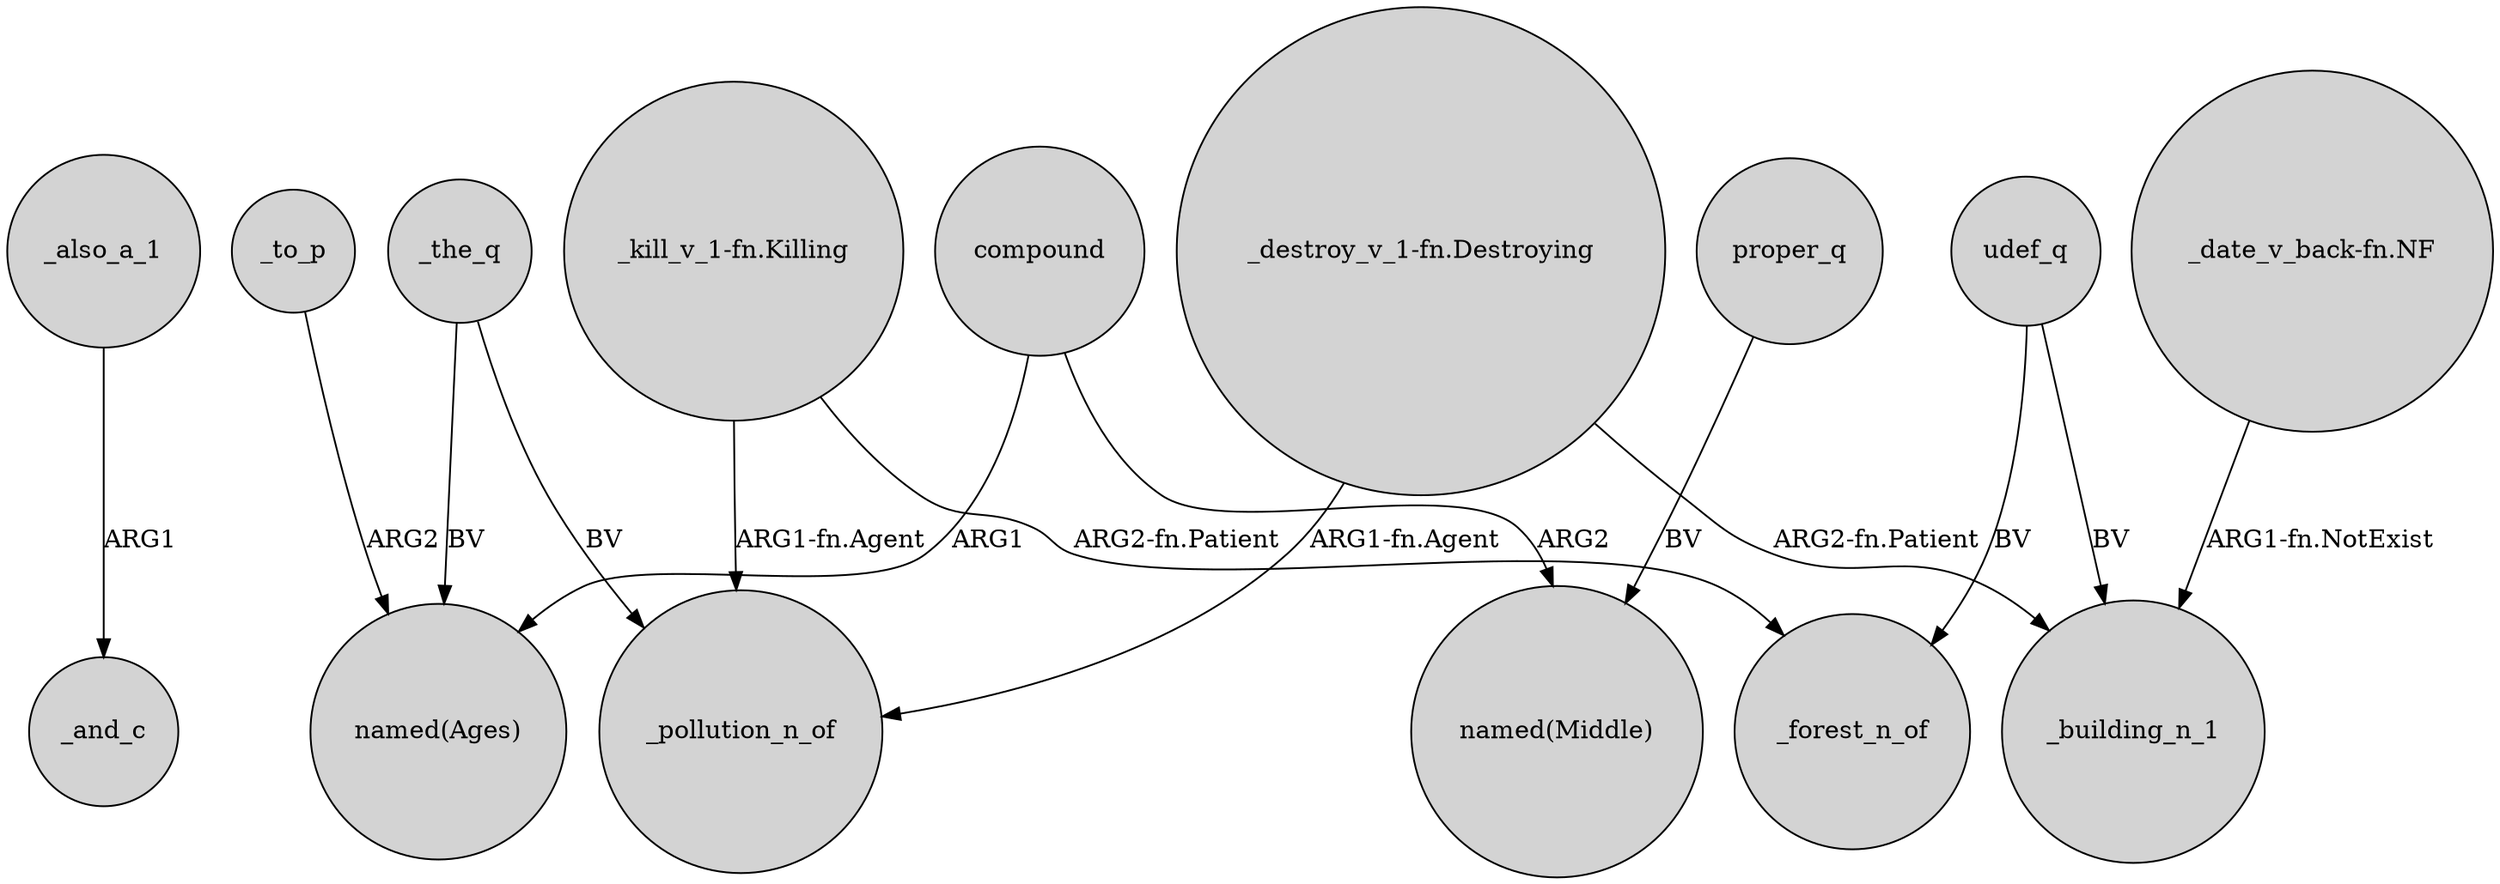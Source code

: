 digraph {
	node [shape=circle style=filled]
	_also_a_1 -> _and_c [label=ARG1]
	_to_p -> "named(Ages)" [label=ARG2]
	_the_q -> _pollution_n_of [label=BV]
	"_date_v_back-fn.NF" -> _building_n_1 [label="ARG1-fn.NotExist"]
	"_kill_v_1-fn.Killing" -> _forest_n_of [label="ARG2-fn.Patient"]
	udef_q -> _forest_n_of [label=BV]
	"_destroy_v_1-fn.Destroying" -> _pollution_n_of [label="ARG1-fn.Agent"]
	_the_q -> "named(Ages)" [label=BV]
	compound -> "named(Middle)" [label=ARG2]
	udef_q -> _building_n_1 [label=BV]
	proper_q -> "named(Middle)" [label=BV]
	"_destroy_v_1-fn.Destroying" -> _building_n_1 [label="ARG2-fn.Patient"]
	compound -> "named(Ages)" [label=ARG1]
	"_kill_v_1-fn.Killing" -> _pollution_n_of [label="ARG1-fn.Agent"]
}
